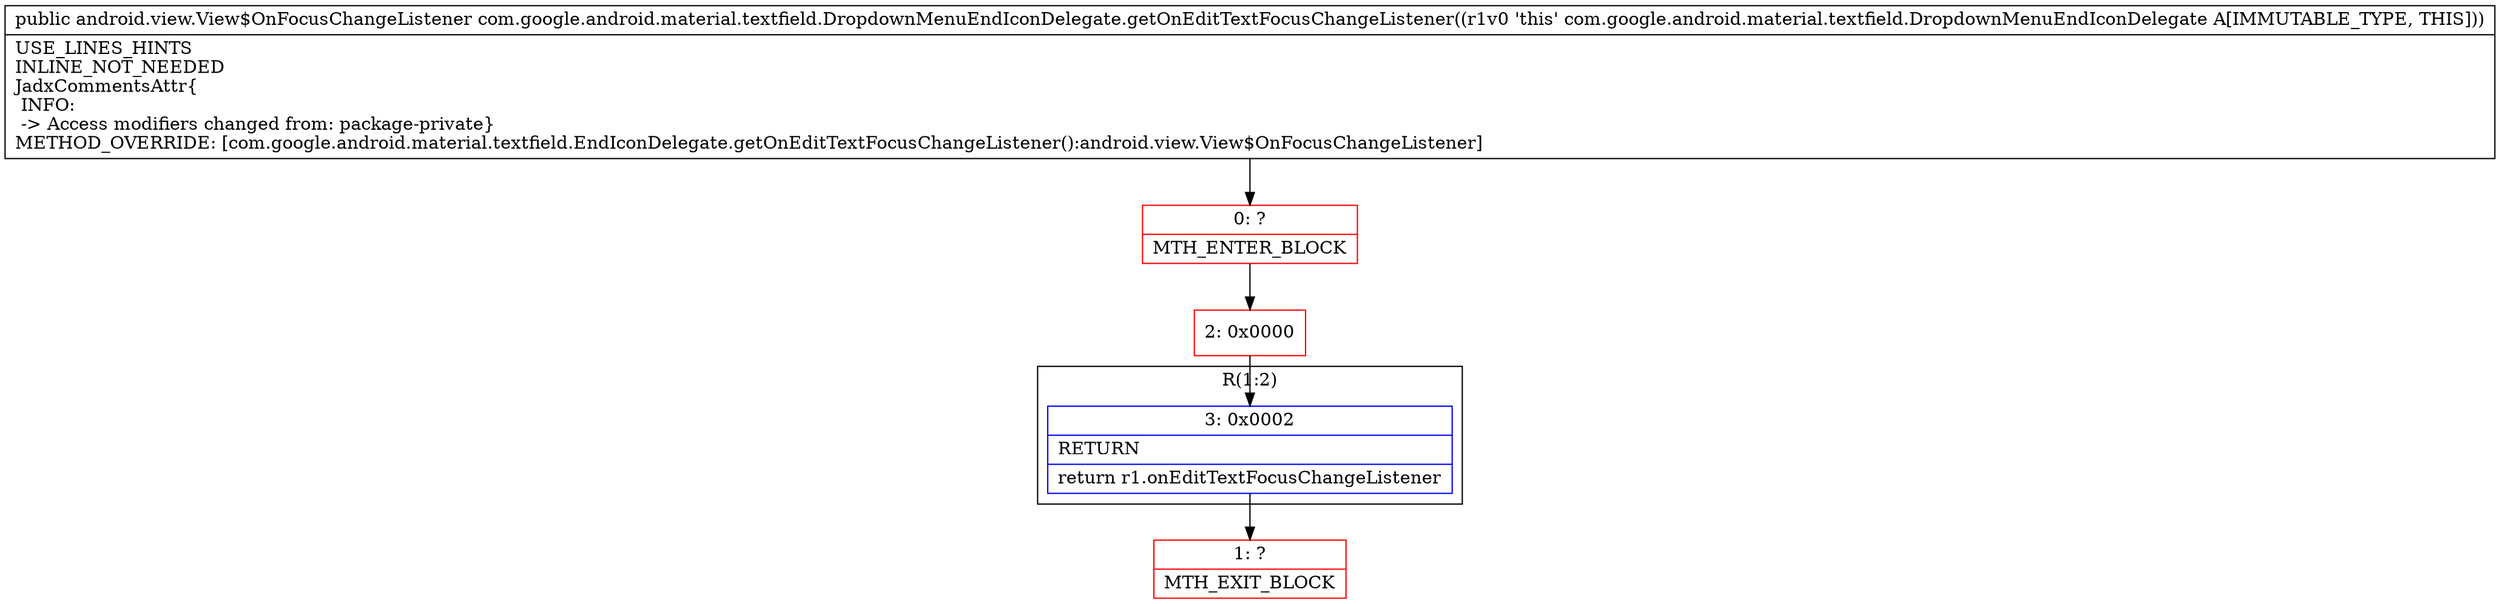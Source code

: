 digraph "CFG forcom.google.android.material.textfield.DropdownMenuEndIconDelegate.getOnEditTextFocusChangeListener()Landroid\/view\/View$OnFocusChangeListener;" {
subgraph cluster_Region_305258633 {
label = "R(1:2)";
node [shape=record,color=blue];
Node_3 [shape=record,label="{3\:\ 0x0002|RETURN\l|return r1.onEditTextFocusChangeListener\l}"];
}
Node_0 [shape=record,color=red,label="{0\:\ ?|MTH_ENTER_BLOCK\l}"];
Node_2 [shape=record,color=red,label="{2\:\ 0x0000}"];
Node_1 [shape=record,color=red,label="{1\:\ ?|MTH_EXIT_BLOCK\l}"];
MethodNode[shape=record,label="{public android.view.View$OnFocusChangeListener com.google.android.material.textfield.DropdownMenuEndIconDelegate.getOnEditTextFocusChangeListener((r1v0 'this' com.google.android.material.textfield.DropdownMenuEndIconDelegate A[IMMUTABLE_TYPE, THIS]))  | USE_LINES_HINTS\lINLINE_NOT_NEEDED\lJadxCommentsAttr\{\l INFO: \l \-\> Access modifiers changed from: package\-private\}\lMETHOD_OVERRIDE: [com.google.android.material.textfield.EndIconDelegate.getOnEditTextFocusChangeListener():android.view.View$OnFocusChangeListener]\l}"];
MethodNode -> Node_0;Node_3 -> Node_1;
Node_0 -> Node_2;
Node_2 -> Node_3;
}

